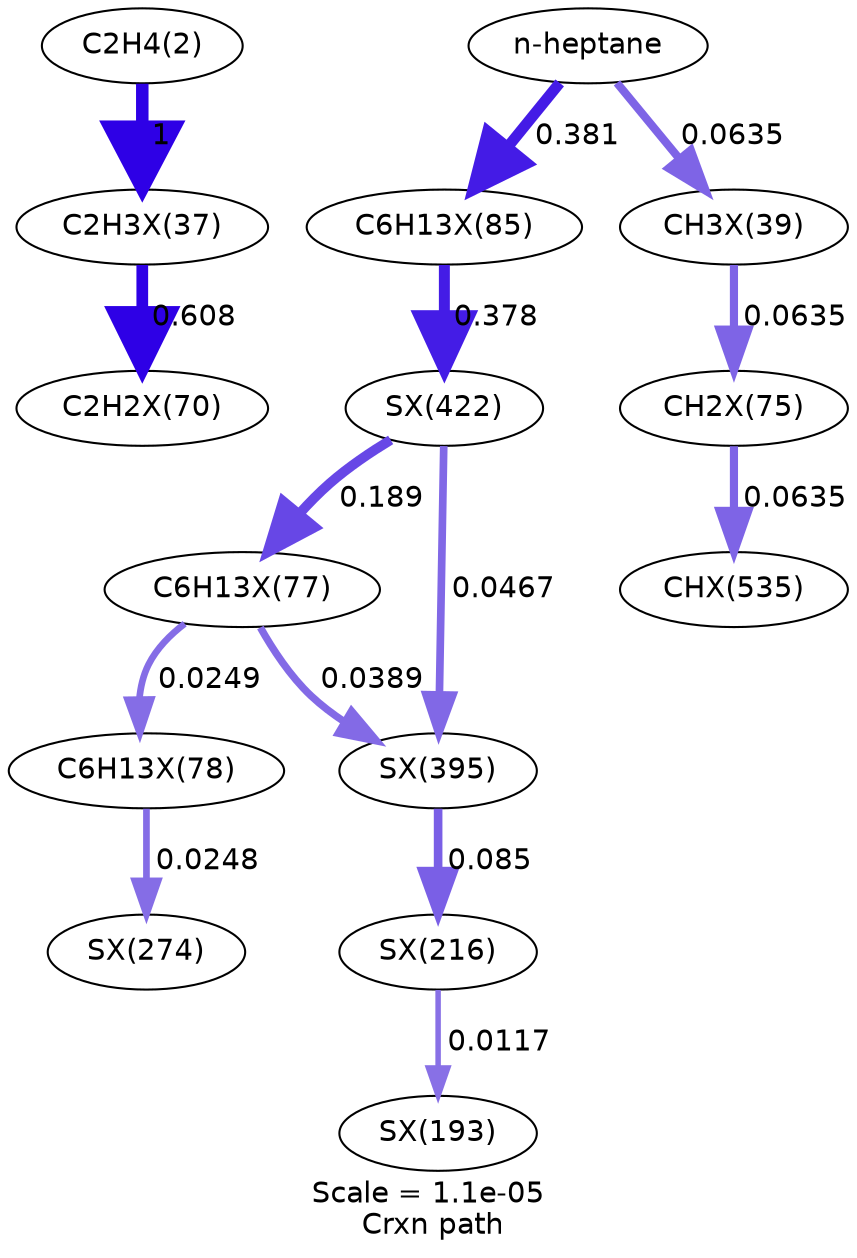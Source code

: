 digraph reaction_paths {
center=1;
s5 -> s13[fontname="Helvetica", style="setlinewidth(6)", arrowsize=3, color="0.7, 1.5, 0.9"
, label=" 1"];
s13 -> s18[fontname="Helvetica", style="setlinewidth(5.62)", arrowsize=2.81, color="0.7, 1.11, 0.9"
, label=" 0.608"];
s57 -> s53[fontname="Helvetica", style="setlinewidth(2.64)", arrowsize=1.32, color="0.7, 0.512, 0.9"
, label=" 0.0117"];
s22 -> s65[fontname="Helvetica", style="setlinewidth(3.21)", arrowsize=1.6, color="0.7, 0.525, 0.9"
, label=" 0.0248"];
s21 -> s22[fontname="Helvetica", style="setlinewidth(3.21)", arrowsize=1.61, color="0.7, 0.525, 0.9"
, label=" 0.0249"];
s75 -> s57[fontname="Helvetica", style="setlinewidth(4.14)", arrowsize=2.07, color="0.7, 0.585, 0.9"
, label=" 0.085"];
s21 -> s75[fontname="Helvetica", style="setlinewidth(3.55)", arrowsize=1.77, color="0.7, 0.539, 0.9"
, label=" 0.0389"];
s77 -> s75[fontname="Helvetica", style="setlinewidth(3.69)", arrowsize=1.84, color="0.7, 0.547, 0.9"
, label=" 0.0467"];
s77 -> s21[fontname="Helvetica", style="setlinewidth(4.74)", arrowsize=2.37, color="0.7, 0.689, 0.9"
, label=" 0.189"];
s24 -> s77[fontname="Helvetica", style="setlinewidth(5.27)", arrowsize=2.63, color="0.7, 0.878, 0.9"
, label=" 0.378"];
s0 -> s24[fontname="Helvetica", style="setlinewidth(5.27)", arrowsize=2.64, color="0.7, 0.881, 0.9"
, label=" 0.381"];
s0 -> s14[fontname="Helvetica", style="setlinewidth(3.92)", arrowsize=1.96, color="0.7, 0.564, 0.9"
, label=" 0.0635"];
s14 -> s19[fontname="Helvetica", style="setlinewidth(3.92)", arrowsize=1.96, color="0.7, 0.564, 0.9"
, label=" 0.0635"];
s19 -> s82[fontname="Helvetica", style="setlinewidth(3.92)", arrowsize=1.96, color="0.7, 0.564, 0.9"
, label=" 0.0635"];
s0 [ fontname="Helvetica", label="n-heptane"];
s5 [ fontname="Helvetica", label="C2H4(2)"];
s13 [ fontname="Helvetica", label="C2H3X(37)"];
s14 [ fontname="Helvetica", label="CH3X(39)"];
s18 [ fontname="Helvetica", label="C2H2X(70)"];
s19 [ fontname="Helvetica", label="CH2X(75)"];
s21 [ fontname="Helvetica", label="C6H13X(77)"];
s22 [ fontname="Helvetica", label="C6H13X(78)"];
s24 [ fontname="Helvetica", label="C6H13X(85)"];
s53 [ fontname="Helvetica", label="SX(193)"];
s57 [ fontname="Helvetica", label="SX(216)"];
s65 [ fontname="Helvetica", label="SX(274)"];
s75 [ fontname="Helvetica", label="SX(395)"];
s77 [ fontname="Helvetica", label="SX(422)"];
s82 [ fontname="Helvetica", label="CHX(535)"];
 label = "Scale = 1.1e-05\l Crxn path";
 fontname = "Helvetica";
}
